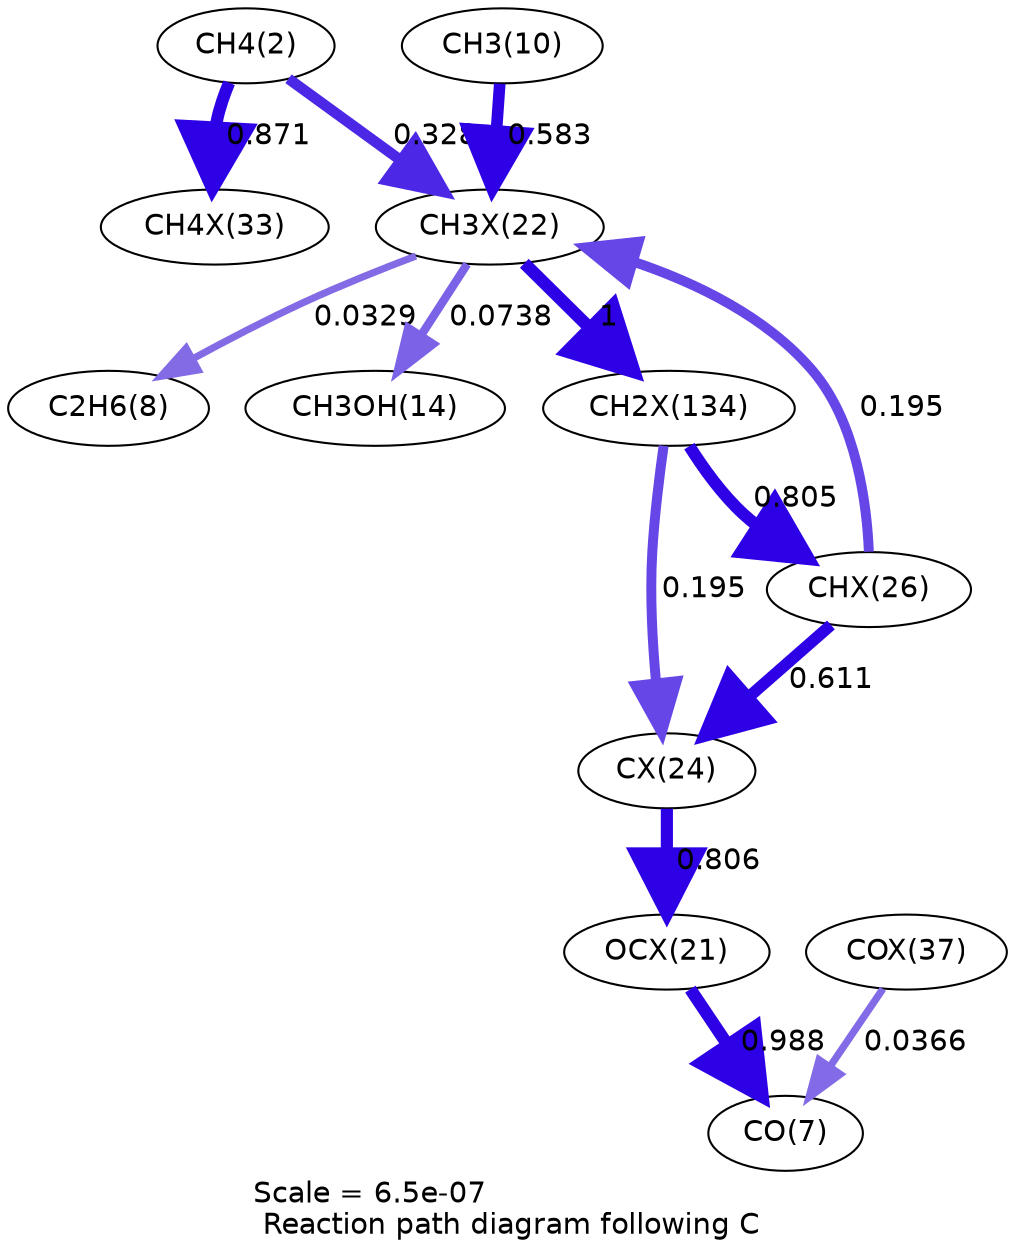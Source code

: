 digraph reaction_paths {
center=1;
s4 -> s48[fontname="Helvetica", penwidth=5.9, arrowsize=2.95, color="0.7, 1.37, 0.9"
, label=" 0.871"];
s4 -> s42[fontname="Helvetica", penwidth=5.16, arrowsize=2.58, color="0.7, 0.828, 0.9"
, label=" 0.328"];
s42 -> s10[fontname="Helvetica", penwidth=3.42, arrowsize=1.71, color="0.7, 0.533, 0.9"
, label=" 0.0329"];
s12 -> s42[fontname="Helvetica", penwidth=5.59, arrowsize=2.8, color="0.7, 1.08, 0.9"
, label=" 0.583"];
s42 -> s16[fontname="Helvetica", penwidth=4.03, arrowsize=2.02, color="0.7, 0.574, 0.9"
, label=" 0.0738"];
s42 -> s67[fontname="Helvetica", penwidth=6, arrowsize=3, color="0.7, 1.5, 0.9"
, label=" 1"];
s46 -> s42[fontname="Helvetica", penwidth=4.77, arrowsize=2.38, color="0.7, 0.695, 0.9"
, label=" 0.195"];
s67 -> s46[fontname="Helvetica", penwidth=5.84, arrowsize=2.92, color="0.7, 1.3, 0.9"
, label=" 0.805"];
s67 -> s44[fontname="Helvetica", penwidth=4.77, arrowsize=2.38, color="0.7, 0.695, 0.9"
, label=" 0.195"];
s46 -> s44[fontname="Helvetica", penwidth=5.63, arrowsize=2.81, color="0.7, 1.11, 0.9"
, label=" 0.611"];
s44 -> s41[fontname="Helvetica", penwidth=5.84, arrowsize=2.92, color="0.7, 1.31, 0.9"
, label=" 0.806"];
s41 -> s9[fontname="Helvetica", penwidth=5.99, arrowsize=3, color="0.7, 1.49, 0.9"
, label=" 0.988"];
s52 -> s9[fontname="Helvetica", penwidth=3.5, arrowsize=1.75, color="0.7, 0.537, 0.9"
, label=" 0.0366"];
s4 [ fontname="Helvetica", label="CH4(2)"];
s9 [ fontname="Helvetica", label="CO(7)"];
s10 [ fontname="Helvetica", label="C2H6(8)"];
s12 [ fontname="Helvetica", label="CH3(10)"];
s16 [ fontname="Helvetica", label="CH3OH(14)"];
s41 [ fontname="Helvetica", label="OCX(21)"];
s42 [ fontname="Helvetica", label="CH3X(22)"];
s44 [ fontname="Helvetica", label="CX(24)"];
s46 [ fontname="Helvetica", label="CHX(26)"];
s48 [ fontname="Helvetica", label="CH4X(33)"];
s52 [ fontname="Helvetica", label="COX(37)"];
s67 [ fontname="Helvetica", label="CH2X(134)"];
 label = "Scale = 6.5e-07\l Reaction path diagram following C";
 fontname = "Helvetica";
}

